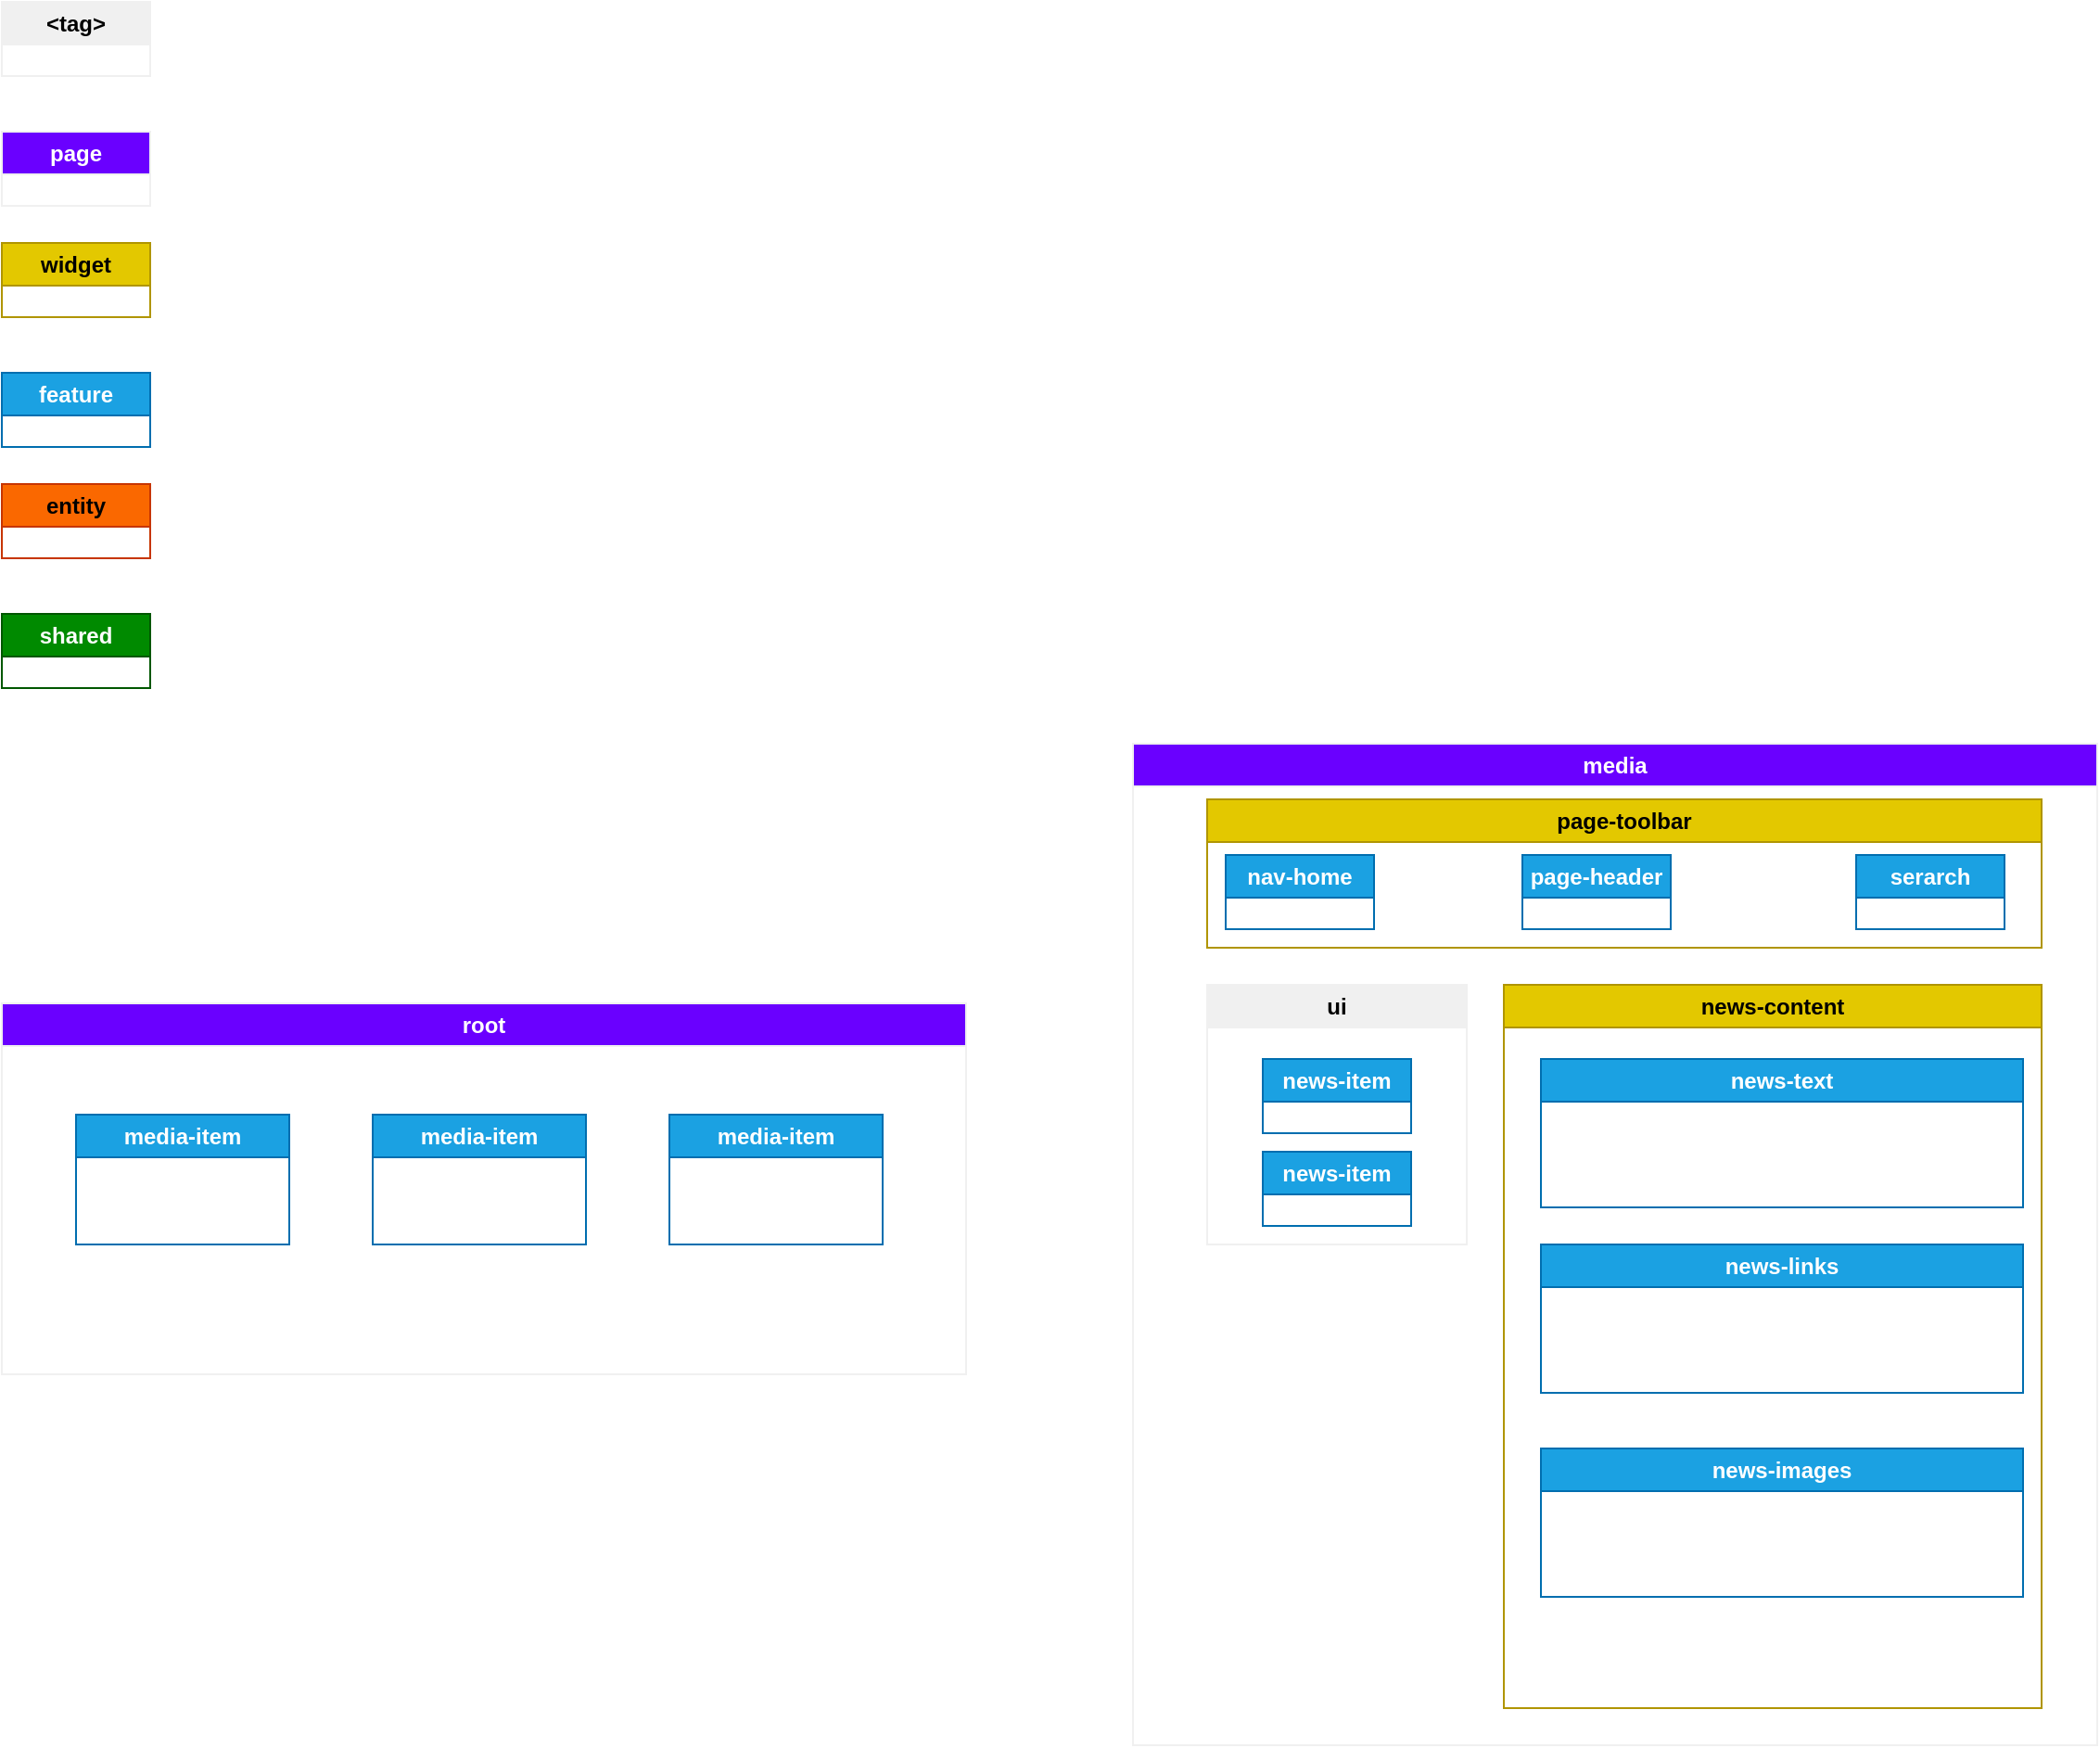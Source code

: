 <mxfile>
    <diagram id="6wcHTxkEM7Yt4592Q1DW" name="Page-1">
        <mxGraphModel dx="617" dy="1868" grid="1" gridSize="10" guides="1" tooltips="1" connect="1" arrows="1" fold="1" page="1" pageScale="1" pageWidth="850" pageHeight="1100" math="0" shadow="0">
            <root>
                <mxCell id="0"/>
                <mxCell id="1" parent="0"/>
                <mxCell id="2" value="root" style="swimlane;whiteSpace=wrap;html=1;fillColor=#6a00ff;fontColor=#ffffff;strokeColor=#F0F0F0;" vertex="1" parent="1">
                    <mxGeometry x="170" y="160" width="520" height="200" as="geometry"/>
                </mxCell>
                <mxCell id="3" value="media-item" style="swimlane;whiteSpace=wrap;html=1;strokeColor=#006EAF;fillColor=#1ba1e2;fontColor=#ffffff;" vertex="1" parent="2">
                    <mxGeometry x="40" y="60" width="115" height="70" as="geometry"/>
                </mxCell>
                <mxCell id="4" value="media-item" style="swimlane;whiteSpace=wrap;html=1;strokeColor=#006EAF;fillColor=#1ba1e2;fontColor=#ffffff;" vertex="1" parent="2">
                    <mxGeometry x="200" y="60" width="115" height="70" as="geometry"/>
                </mxCell>
                <mxCell id="5" value="media-item" style="swimlane;whiteSpace=wrap;html=1;strokeColor=#006EAF;fillColor=#1ba1e2;fontColor=#ffffff;" vertex="1" parent="2">
                    <mxGeometry x="360" y="60" width="115" height="70" as="geometry"/>
                </mxCell>
                <mxCell id="6" value="media" style="swimlane;whiteSpace=wrap;html=1;fillColor=#6a00ff;fontColor=#ffffff;strokeColor=#F0F0F0;" vertex="1" parent="1">
                    <mxGeometry x="780" y="20" width="520" height="540" as="geometry"/>
                </mxCell>
                <mxCell id="8" value="news-content" style="swimlane;whiteSpace=wrap;html=1;strokeColor=#B09500;fillColor=#e3c800;fontColor=#000000;" vertex="1" parent="6">
                    <mxGeometry x="200" y="130" width="290" height="390" as="geometry"/>
                </mxCell>
                <mxCell id="17" value="news-text" style="swimlane;whiteSpace=wrap;html=1;strokeColor=#006EAF;fillColor=#1ba1e2;fontColor=#ffffff;" vertex="1" parent="8">
                    <mxGeometry x="20" y="40" width="260" height="80" as="geometry"/>
                </mxCell>
                <mxCell id="18" value="news-links" style="swimlane;whiteSpace=wrap;html=1;strokeColor=#006EAF;fillColor=#1ba1e2;fontColor=#ffffff;" vertex="1" parent="8">
                    <mxGeometry x="20" y="140" width="260" height="80" as="geometry"/>
                </mxCell>
                <mxCell id="19" value="news-images" style="swimlane;whiteSpace=wrap;html=1;strokeColor=#006EAF;fillColor=#1ba1e2;fontColor=#ffffff;" vertex="1" parent="8">
                    <mxGeometry x="20" y="250" width="260" height="80" as="geometry"/>
                </mxCell>
                <mxCell id="10" value="page-toolbar" style="swimlane;whiteSpace=wrap;html=1;strokeColor=#B09500;fillColor=#e3c800;fontColor=#000000;" vertex="1" parent="6">
                    <mxGeometry x="40" y="30" width="450" height="80" as="geometry"/>
                </mxCell>
                <mxCell id="11" value="nav-home" style="swimlane;whiteSpace=wrap;html=1;strokeColor=#006EAF;fillColor=#1ba1e2;fontColor=#ffffff;" vertex="1" parent="10">
                    <mxGeometry x="10" y="30" width="80" height="40" as="geometry"/>
                </mxCell>
                <mxCell id="23" value="page-header" style="swimlane;whiteSpace=wrap;html=1;strokeColor=#006EAF;fillColor=#1ba1e2;fontColor=#ffffff;" vertex="1" parent="10">
                    <mxGeometry x="170" y="30" width="80" height="40" as="geometry"/>
                </mxCell>
                <mxCell id="24" value="serarch" style="swimlane;whiteSpace=wrap;html=1;strokeColor=#006EAF;fillColor=#1ba1e2;fontColor=#ffffff;" vertex="1" parent="10">
                    <mxGeometry x="350" y="30" width="80" height="40" as="geometry"/>
                </mxCell>
                <mxCell id="21" value="ui" style="swimlane;whiteSpace=wrap;html=1;strokeColor=#F0F0F0;fillColor=#F0F0F0;fontColor=#000000;" vertex="1" parent="6">
                    <mxGeometry x="40" y="130" width="140" height="140" as="geometry"/>
                </mxCell>
                <mxCell id="7" value="news-item" style="swimlane;whiteSpace=wrap;html=1;strokeColor=#006EAF;fillColor=#1ba1e2;fontColor=#ffffff;" vertex="1" parent="21">
                    <mxGeometry x="30" y="40" width="80" height="40" as="geometry"/>
                </mxCell>
                <mxCell id="22" value="news-item" style="swimlane;whiteSpace=wrap;html=1;strokeColor=#006EAF;fillColor=#1ba1e2;fontColor=#ffffff;" vertex="1" parent="21">
                    <mxGeometry x="30" y="90" width="80" height="40" as="geometry"/>
                </mxCell>
                <mxCell id="12" value="feature" style="swimlane;whiteSpace=wrap;html=1;strokeColor=#006EAF;fillColor=#1ba1e2;fontColor=#ffffff;" vertex="1" parent="1">
                    <mxGeometry x="170" y="-180" width="80" height="40" as="geometry"/>
                </mxCell>
                <mxCell id="13" value="page" style="swimlane;whiteSpace=wrap;html=1;strokeColor=#F0F0F0;fillColor=#6a00ff;fontColor=#ffffff;" vertex="1" parent="1">
                    <mxGeometry x="170" y="-310" width="80" height="40" as="geometry"/>
                </mxCell>
                <mxCell id="14" value="widget" style="swimlane;whiteSpace=wrap;html=1;strokeColor=#B09500;fillColor=#e3c800;fontColor=#000000;" vertex="1" parent="1">
                    <mxGeometry x="170" y="-250" width="80" height="40" as="geometry"/>
                </mxCell>
                <mxCell id="15" value="shared" style="swimlane;whiteSpace=wrap;html=1;strokeColor=#005700;fillColor=#008a00;fontColor=#ffffff;" vertex="1" parent="1">
                    <mxGeometry x="170" y="-50" width="80" height="40" as="geometry"/>
                </mxCell>
                <mxCell id="16" value="entity" style="swimlane;whiteSpace=wrap;html=1;strokeColor=#C73500;fillColor=#fa6800;fontColor=#000000;" vertex="1" parent="1">
                    <mxGeometry x="170" y="-120" width="80" height="40" as="geometry"/>
                </mxCell>
                <mxCell id="20" value="&amp;lt;tag&amp;gt;" style="swimlane;whiteSpace=wrap;html=1;strokeColor=#F0F0F0;fillColor=#F0F0F0;fontColor=#000000;" vertex="1" parent="1">
                    <mxGeometry x="170" y="-380" width="80" height="40" as="geometry"/>
                </mxCell>
            </root>
        </mxGraphModel>
    </diagram>
</mxfile>
